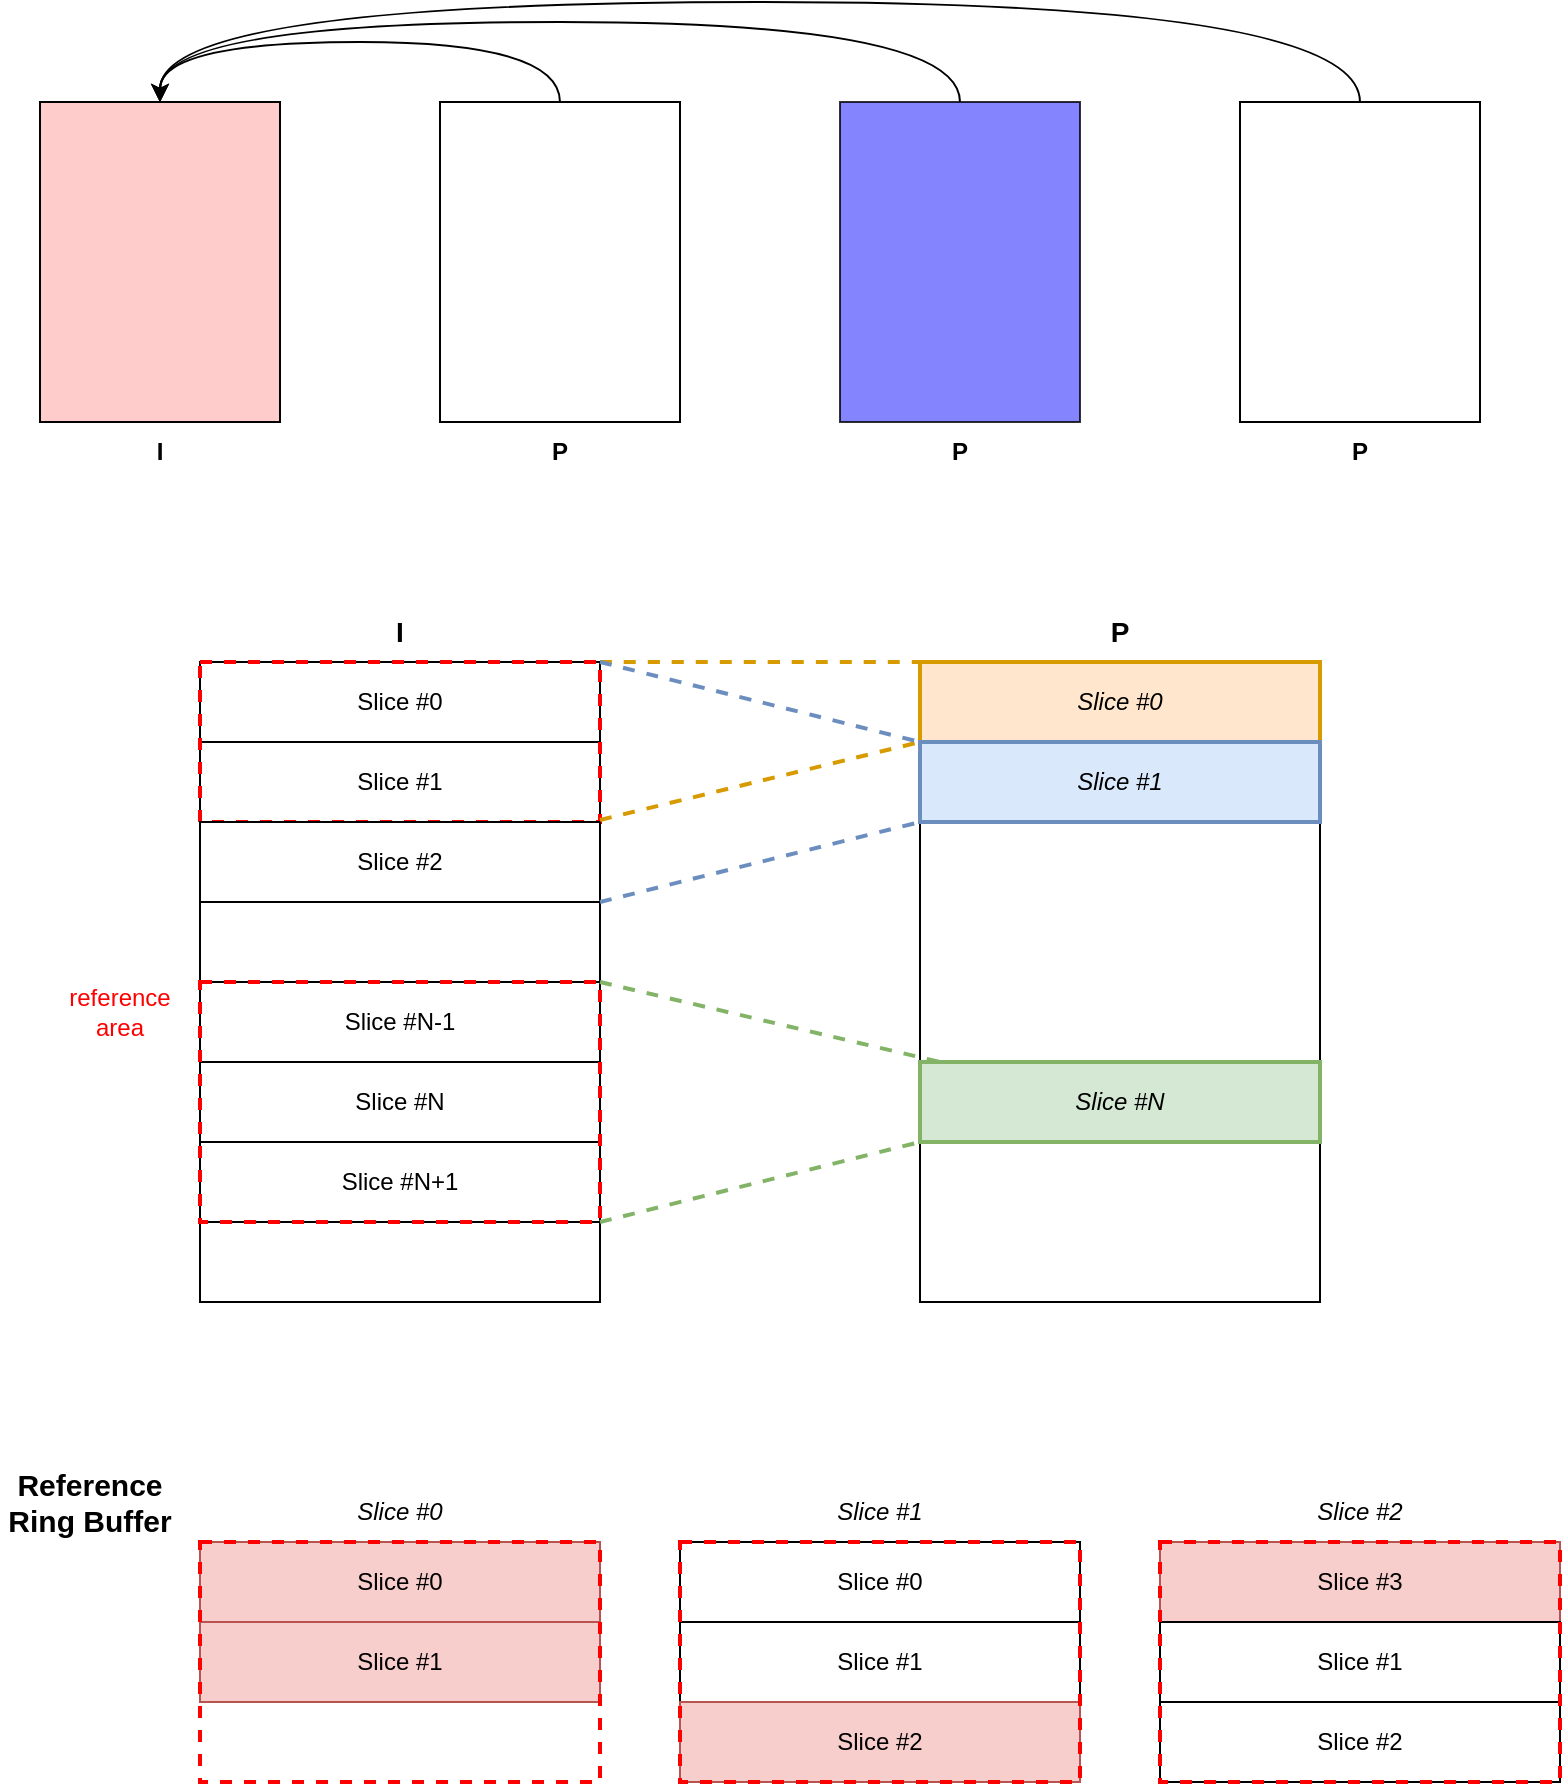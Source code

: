 <mxfile version="24.5.4" type="github">
  <diagram name="第 1 页" id="445EGbtGXn1tnQxHmSBl">
    <mxGraphModel dx="818" dy="524" grid="1" gridSize="10" guides="1" tooltips="1" connect="1" arrows="1" fold="1" page="1" pageScale="1" pageWidth="827" pageHeight="1169" math="0" shadow="0">
      <root>
        <mxCell id="0" />
        <mxCell id="1" parent="0" />
        <mxCell id="7CmXYqRo1X87USbbs1KW-2" value="" style="rounded=0;whiteSpace=wrap;html=1;fillColor=#FFCCCC;" vertex="1" parent="1">
          <mxGeometry x="40" y="80" width="120" height="160" as="geometry" />
        </mxCell>
        <mxCell id="7CmXYqRo1X87USbbs1KW-9" style="edgeStyle=orthogonalEdgeStyle;curved=1;rounded=0;orthogonalLoop=1;jettySize=auto;html=1;exitX=0.5;exitY=0;exitDx=0;exitDy=0;entryX=0.5;entryY=0;entryDx=0;entryDy=0;" edge="1" parent="1" source="7CmXYqRo1X87USbbs1KW-3" target="7CmXYqRo1X87USbbs1KW-2">
          <mxGeometry relative="1" as="geometry">
            <Array as="points">
              <mxPoint x="300" y="50" />
              <mxPoint x="100" y="50" />
            </Array>
          </mxGeometry>
        </mxCell>
        <mxCell id="7CmXYqRo1X87USbbs1KW-3" value="" style="rounded=0;whiteSpace=wrap;html=1;" vertex="1" parent="1">
          <mxGeometry x="240" y="80" width="120" height="160" as="geometry" />
        </mxCell>
        <mxCell id="7CmXYqRo1X87USbbs1KW-4" value="" style="rounded=0;whiteSpace=wrap;html=1;fontStyle=1;fillColor=#6666FF;opacity=80;" vertex="1" parent="1">
          <mxGeometry x="440" y="80" width="120" height="160" as="geometry" />
        </mxCell>
        <mxCell id="7CmXYqRo1X87USbbs1KW-5" value="" style="rounded=0;whiteSpace=wrap;html=1;fontStyle=1" vertex="1" parent="1">
          <mxGeometry x="640" y="80" width="120" height="160" as="geometry" />
        </mxCell>
        <mxCell id="7CmXYqRo1X87USbbs1KW-10" style="edgeStyle=orthogonalEdgeStyle;curved=1;rounded=0;orthogonalLoop=1;jettySize=auto;html=1;exitX=0.5;exitY=0;exitDx=0;exitDy=0;entryX=0.5;entryY=0;entryDx=0;entryDy=0;" edge="1" parent="1" source="7CmXYqRo1X87USbbs1KW-4" target="7CmXYqRo1X87USbbs1KW-2">
          <mxGeometry relative="1" as="geometry">
            <mxPoint x="500" y="80" as="sourcePoint" />
            <mxPoint x="300" y="80" as="targetPoint" />
            <Array as="points">
              <mxPoint x="500" y="40" />
              <mxPoint x="100" y="40" />
            </Array>
          </mxGeometry>
        </mxCell>
        <mxCell id="7CmXYqRo1X87USbbs1KW-11" style="edgeStyle=orthogonalEdgeStyle;curved=1;rounded=0;orthogonalLoop=1;jettySize=auto;html=1;exitX=0.5;exitY=0;exitDx=0;exitDy=0;entryX=0.5;entryY=0;entryDx=0;entryDy=0;" edge="1" parent="1" source="7CmXYqRo1X87USbbs1KW-5" target="7CmXYqRo1X87USbbs1KW-2">
          <mxGeometry relative="1" as="geometry">
            <mxPoint x="510" y="90" as="sourcePoint" />
            <mxPoint x="110" y="90" as="targetPoint" />
            <Array as="points">
              <mxPoint x="700" y="30" />
              <mxPoint x="100" y="30" />
            </Array>
          </mxGeometry>
        </mxCell>
        <mxCell id="7CmXYqRo1X87USbbs1KW-12" value="I" style="text;html=1;align=center;verticalAlign=middle;whiteSpace=wrap;rounded=0;fontStyle=1;fontSize=12;" vertex="1" parent="1">
          <mxGeometry x="70" y="240" width="60" height="30" as="geometry" />
        </mxCell>
        <mxCell id="7CmXYqRo1X87USbbs1KW-13" value="P" style="text;html=1;align=center;verticalAlign=middle;whiteSpace=wrap;rounded=0;fontStyle=1;fontSize=12;" vertex="1" parent="1">
          <mxGeometry x="270" y="240" width="60" height="30" as="geometry" />
        </mxCell>
        <mxCell id="7CmXYqRo1X87USbbs1KW-14" value="P" style="text;html=1;align=center;verticalAlign=middle;whiteSpace=wrap;rounded=0;fontStyle=1;fontSize=12;" vertex="1" parent="1">
          <mxGeometry x="470" y="240" width="60" height="30" as="geometry" />
        </mxCell>
        <mxCell id="7CmXYqRo1X87USbbs1KW-15" value="P" style="text;html=1;align=center;verticalAlign=middle;whiteSpace=wrap;rounded=0;fontStyle=1;fontSize=12;" vertex="1" parent="1">
          <mxGeometry x="670" y="240" width="60" height="30" as="geometry" />
        </mxCell>
        <mxCell id="7CmXYqRo1X87USbbs1KW-16" value="" style="rounded=0;whiteSpace=wrap;html=1;" vertex="1" parent="1">
          <mxGeometry x="120" y="360" width="200" height="320" as="geometry" />
        </mxCell>
        <mxCell id="7CmXYqRo1X87USbbs1KW-17" value="" style="rounded=0;whiteSpace=wrap;html=1;" vertex="1" parent="1">
          <mxGeometry x="480" y="360" width="200" height="320" as="geometry" />
        </mxCell>
        <mxCell id="7CmXYqRo1X87USbbs1KW-18" value="Slice #N" style="rounded=0;whiteSpace=wrap;html=1;" vertex="1" parent="1">
          <mxGeometry x="120" y="560" width="200" height="40" as="geometry" />
        </mxCell>
        <mxCell id="7CmXYqRo1X87USbbs1KW-19" value="Slice #N" style="rounded=0;whiteSpace=wrap;html=1;strokeColor=#82b366;strokeWidth=2;fontStyle=2;fillColor=#d5e8d4;" vertex="1" parent="1">
          <mxGeometry x="480" y="560" width="200" height="40" as="geometry" />
        </mxCell>
        <mxCell id="7CmXYqRo1X87USbbs1KW-20" value="Slice #N-1" style="rounded=0;whiteSpace=wrap;html=1;" vertex="1" parent="1">
          <mxGeometry x="120" y="520" width="200" height="40" as="geometry" />
        </mxCell>
        <mxCell id="7CmXYqRo1X87USbbs1KW-21" value="Slice #N+1" style="rounded=0;whiteSpace=wrap;html=1;" vertex="1" parent="1">
          <mxGeometry x="120" y="600" width="200" height="40" as="geometry" />
        </mxCell>
        <mxCell id="7CmXYqRo1X87USbbs1KW-22" value="P" style="text;html=1;align=center;verticalAlign=middle;whiteSpace=wrap;rounded=0;fontSize=14;fontStyle=1" vertex="1" parent="1">
          <mxGeometry x="550" y="330" width="60" height="30" as="geometry" />
        </mxCell>
        <mxCell id="7CmXYqRo1X87USbbs1KW-23" value="I" style="text;html=1;align=center;verticalAlign=middle;whiteSpace=wrap;rounded=0;fontSize=14;fontStyle=1" vertex="1" parent="1">
          <mxGeometry x="190" y="330" width="60" height="30" as="geometry" />
        </mxCell>
        <mxCell id="7CmXYqRo1X87USbbs1KW-24" value="" style="rounded=0;whiteSpace=wrap;html=1;dashed=1;strokeColor=#FF0000;strokeWidth=2;fillColor=none;" vertex="1" parent="1">
          <mxGeometry x="120" y="520" width="200" height="120" as="geometry" />
        </mxCell>
        <mxCell id="7CmXYqRo1X87USbbs1KW-26" value="reference area" style="text;html=1;align=center;verticalAlign=middle;whiteSpace=wrap;rounded=0;fontColor=#FF0000;" vertex="1" parent="1">
          <mxGeometry x="50" y="520" width="60" height="30" as="geometry" />
        </mxCell>
        <mxCell id="7CmXYqRo1X87USbbs1KW-27" value="Slice #0" style="rounded=0;whiteSpace=wrap;html=1;strokeColor=#d79b00;strokeWidth=2;fontStyle=2;fillColor=#ffe6cc;" vertex="1" parent="1">
          <mxGeometry x="480" y="360" width="200" height="40" as="geometry" />
        </mxCell>
        <mxCell id="7CmXYqRo1X87USbbs1KW-30" value="Slice #0" style="rounded=0;whiteSpace=wrap;html=1;" vertex="1" parent="1">
          <mxGeometry x="120" y="360" width="200" height="40" as="geometry" />
        </mxCell>
        <mxCell id="7CmXYqRo1X87USbbs1KW-31" value="Slice #1" style="rounded=0;whiteSpace=wrap;html=1;" vertex="1" parent="1">
          <mxGeometry x="120" y="400" width="200" height="40" as="geometry" />
        </mxCell>
        <mxCell id="7CmXYqRo1X87USbbs1KW-28" value="" style="rounded=0;whiteSpace=wrap;html=1;dashed=1;strokeColor=#FF0000;strokeWidth=2;fillColor=none;" vertex="1" parent="1">
          <mxGeometry x="120" y="360" width="200" height="80" as="geometry" />
        </mxCell>
        <mxCell id="7CmXYqRo1X87USbbs1KW-32" value="Slice #1" style="rounded=0;whiteSpace=wrap;html=1;strokeColor=#6c8ebf;strokeWidth=2;fontStyle=2;fillColor=#dae8fc;" vertex="1" parent="1">
          <mxGeometry x="480" y="400" width="200" height="40" as="geometry" />
        </mxCell>
        <mxCell id="7CmXYqRo1X87USbbs1KW-33" value="Slice #2" style="rounded=0;whiteSpace=wrap;html=1;" vertex="1" parent="1">
          <mxGeometry x="120" y="440" width="200" height="40" as="geometry" />
        </mxCell>
        <mxCell id="7CmXYqRo1X87USbbs1KW-34" value="" style="endArrow=none;dashed=1;html=1;rounded=0;curved=1;entryX=0;entryY=0;entryDx=0;entryDy=0;strokeColor=#D79B00;strokeWidth=2;" edge="1" parent="1" target="7CmXYqRo1X87USbbs1KW-27">
          <mxGeometry width="50" height="50" relative="1" as="geometry">
            <mxPoint x="320" y="360" as="sourcePoint" />
            <mxPoint x="370" y="310" as="targetPoint" />
          </mxGeometry>
        </mxCell>
        <mxCell id="7CmXYqRo1X87USbbs1KW-35" value="" style="endArrow=none;dashed=1;html=1;rounded=0;curved=1;entryX=0;entryY=0;entryDx=0;entryDy=0;strokeColor=#D79B00;strokeWidth=2;" edge="1" parent="1" target="7CmXYqRo1X87USbbs1KW-32">
          <mxGeometry width="50" height="50" relative="1" as="geometry">
            <mxPoint x="320" y="439" as="sourcePoint" />
            <mxPoint x="480" y="439" as="targetPoint" />
          </mxGeometry>
        </mxCell>
        <mxCell id="7CmXYqRo1X87USbbs1KW-36" value="" style="endArrow=none;dashed=1;html=1;rounded=0;curved=1;entryX=0;entryY=1;entryDx=0;entryDy=0;strokeColor=#6C8EBF;strokeWidth=2;" edge="1" parent="1" target="7CmXYqRo1X87USbbs1KW-27">
          <mxGeometry width="50" height="50" relative="1" as="geometry">
            <mxPoint x="320" y="360" as="sourcePoint" />
            <mxPoint x="480" y="360" as="targetPoint" />
          </mxGeometry>
        </mxCell>
        <mxCell id="7CmXYqRo1X87USbbs1KW-37" value="" style="endArrow=none;dashed=1;html=1;rounded=0;curved=1;entryX=0;entryY=1;entryDx=0;entryDy=0;exitX=1;exitY=1;exitDx=0;exitDy=0;strokeColor=#6C8EBF;strokeWidth=2;" edge="1" parent="1" source="7CmXYqRo1X87USbbs1KW-33" target="7CmXYqRo1X87USbbs1KW-32">
          <mxGeometry width="50" height="50" relative="1" as="geometry">
            <mxPoint x="330" y="370" as="sourcePoint" />
            <mxPoint x="490" y="410" as="targetPoint" />
          </mxGeometry>
        </mxCell>
        <mxCell id="7CmXYqRo1X87USbbs1KW-38" value="" style="endArrow=none;dashed=1;html=1;rounded=0;curved=1;exitX=1;exitY=0;exitDx=0;exitDy=0;strokeWidth=2;strokeColor=#82B366;" edge="1" parent="1" source="7CmXYqRo1X87USbbs1KW-24">
          <mxGeometry width="50" height="50" relative="1" as="geometry">
            <mxPoint x="320" y="520" as="sourcePoint" />
            <mxPoint x="490" y="560" as="targetPoint" />
          </mxGeometry>
        </mxCell>
        <mxCell id="7CmXYqRo1X87USbbs1KW-39" value="" style="endArrow=none;dashed=1;html=1;rounded=0;curved=1;exitX=1;exitY=1;exitDx=0;exitDy=0;entryX=0;entryY=1;entryDx=0;entryDy=0;strokeColor=#82B366;strokeWidth=2;" edge="1" parent="1" source="7CmXYqRo1X87USbbs1KW-24" target="7CmXYqRo1X87USbbs1KW-19">
          <mxGeometry width="50" height="50" relative="1" as="geometry">
            <mxPoint x="320" y="640" as="sourcePoint" />
            <mxPoint x="480" y="600" as="targetPoint" />
          </mxGeometry>
        </mxCell>
        <mxCell id="7CmXYqRo1X87USbbs1KW-40" value="Slice #0" style="rounded=0;whiteSpace=wrap;html=1;fillColor=#f8cecc;strokeColor=#b85450;" vertex="1" parent="1">
          <mxGeometry x="120" y="800" width="200" height="40" as="geometry" />
        </mxCell>
        <mxCell id="7CmXYqRo1X87USbbs1KW-41" value="Slice #1" style="rounded=0;whiteSpace=wrap;html=1;fillColor=#f8cecc;strokeColor=#b85450;" vertex="1" parent="1">
          <mxGeometry x="120" y="840" width="200" height="40" as="geometry" />
        </mxCell>
        <mxCell id="7CmXYqRo1X87USbbs1KW-42" value="" style="rounded=0;whiteSpace=wrap;html=1;dashed=1;strokeColor=#FF0000;strokeWidth=2;fillColor=none;" vertex="1" parent="1">
          <mxGeometry x="120" y="800" width="200" height="120" as="geometry" />
        </mxCell>
        <mxCell id="7CmXYqRo1X87USbbs1KW-44" value="Slice #0" style="rounded=0;whiteSpace=wrap;html=1;" vertex="1" parent="1">
          <mxGeometry x="360" y="800" width="200" height="40" as="geometry" />
        </mxCell>
        <mxCell id="7CmXYqRo1X87USbbs1KW-45" value="Slice #1" style="rounded=0;whiteSpace=wrap;html=1;" vertex="1" parent="1">
          <mxGeometry x="360" y="840" width="200" height="40" as="geometry" />
        </mxCell>
        <mxCell id="7CmXYqRo1X87USbbs1KW-47" value="Slice #2" style="rounded=0;whiteSpace=wrap;html=1;fillColor=#f8cecc;strokeColor=#b85450;" vertex="1" parent="1">
          <mxGeometry x="360" y="880" width="200" height="40" as="geometry" />
        </mxCell>
        <mxCell id="7CmXYqRo1X87USbbs1KW-46" value="" style="rounded=0;whiteSpace=wrap;html=1;dashed=1;strokeColor=#FF0000;strokeWidth=2;fillColor=none;" vertex="1" parent="1">
          <mxGeometry x="360" y="800" width="200" height="120" as="geometry" />
        </mxCell>
        <mxCell id="7CmXYqRo1X87USbbs1KW-48" value="Slice #3" style="rounded=0;whiteSpace=wrap;html=1;fillColor=#f8cecc;strokeColor=#b85450;" vertex="1" parent="1">
          <mxGeometry x="600" y="800" width="200" height="40" as="geometry" />
        </mxCell>
        <mxCell id="7CmXYqRo1X87USbbs1KW-49" value="Slice #1" style="rounded=0;whiteSpace=wrap;html=1;" vertex="1" parent="1">
          <mxGeometry x="600" y="840" width="200" height="40" as="geometry" />
        </mxCell>
        <mxCell id="7CmXYqRo1X87USbbs1KW-50" value="Slice #2" style="rounded=0;whiteSpace=wrap;html=1;" vertex="1" parent="1">
          <mxGeometry x="600" y="880" width="200" height="40" as="geometry" />
        </mxCell>
        <mxCell id="7CmXYqRo1X87USbbs1KW-51" value="" style="rounded=0;whiteSpace=wrap;html=1;dashed=1;strokeColor=#FF0000;strokeWidth=2;fillColor=none;" vertex="1" parent="1">
          <mxGeometry x="600" y="800" width="200" height="120" as="geometry" />
        </mxCell>
        <mxCell id="7CmXYqRo1X87USbbs1KW-52" value="Reference&lt;br style=&quot;font-size: 15px;&quot;&gt;Ring Buffer" style="text;html=1;align=center;verticalAlign=middle;whiteSpace=wrap;rounded=0;fontSize=15;fontStyle=1" vertex="1" parent="1">
          <mxGeometry x="20" y="760" width="90" height="40" as="geometry" />
        </mxCell>
        <mxCell id="7CmXYqRo1X87USbbs1KW-53" value="Slice #0" style="text;html=1;align=center;verticalAlign=middle;whiteSpace=wrap;rounded=0;fontStyle=2" vertex="1" parent="1">
          <mxGeometry x="190" y="770" width="60" height="30" as="geometry" />
        </mxCell>
        <mxCell id="7CmXYqRo1X87USbbs1KW-54" value="Slice #1" style="text;html=1;align=center;verticalAlign=middle;whiteSpace=wrap;rounded=0;fontStyle=2" vertex="1" parent="1">
          <mxGeometry x="430" y="770" width="60" height="30" as="geometry" />
        </mxCell>
        <mxCell id="7CmXYqRo1X87USbbs1KW-55" value="Slice #2" style="text;html=1;align=center;verticalAlign=middle;whiteSpace=wrap;rounded=0;fontStyle=2" vertex="1" parent="1">
          <mxGeometry x="670" y="770" width="60" height="30" as="geometry" />
        </mxCell>
      </root>
    </mxGraphModel>
  </diagram>
</mxfile>
